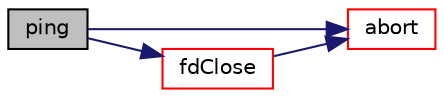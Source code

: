 digraph "ping"
{
  bgcolor="transparent";
  edge [fontname="Helvetica",fontsize="10",labelfontname="Helvetica",labelfontsize="10"];
  node [fontname="Helvetica",fontsize="10",shape=record];
  rankdir="LR";
  Node1 [label="ping",height=0.2,width=0.4,color="black", fillcolor="grey75", style="filled", fontcolor="black"];
  Node1 -> Node2 [color="midnightblue",fontsize="10",style="solid",fontname="Helvetica"];
  Node2 [label="abort",height=0.2,width=0.4,color="red",URL="$a10725.html#a447107a607d03e417307c203fa5fb44b"];
  Node1 -> Node3 [color="midnightblue",fontsize="10",style="solid",fontname="Helvetica"];
  Node3 [label="fdClose",height=0.2,width=0.4,color="red",URL="$a10725.html#a629de249b9daed92c3aa9d16fee30ffb",tooltip="Close file descriptor. "];
  Node3 -> Node2 [color="midnightblue",fontsize="10",style="solid",fontname="Helvetica"];
}
